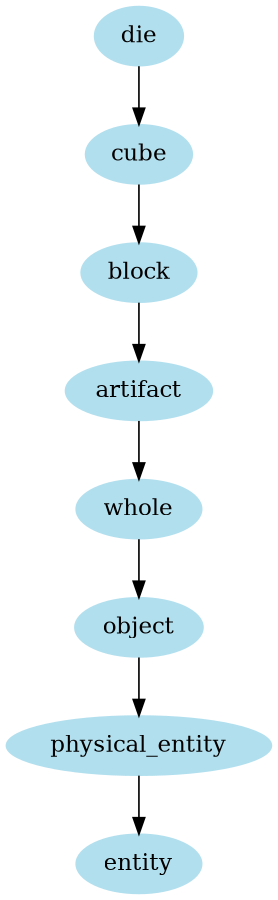 digraph unix {
	node [color=lightblue2 style=filled]
	size="6,6"
	die -> cube
	cube -> block
	block -> artifact
	artifact -> whole
	whole -> object
	object -> physical_entity
	physical_entity -> entity
}
